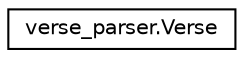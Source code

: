 digraph "Graphical Class Hierarchy"
{
  edge [fontname="Helvetica",fontsize="10",labelfontname="Helvetica",labelfontsize="10"];
  node [fontname="Helvetica",fontsize="10",shape=record];
  rankdir="LR";
  Node1 [label="verse_parser.Verse",height=0.2,width=0.4,color="black", fillcolor="white", style="filled",URL="$classverse__parser_1_1_verse.html"];
}
